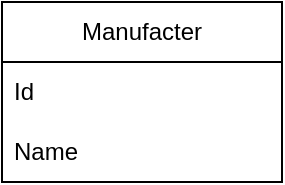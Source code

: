 <mxfile version="22.1.21" type="device">
  <diagram name="Страница — 1" id="GjnTsJvylyH19HffZdgb">
    <mxGraphModel dx="1132" dy="790" grid="1" gridSize="10" guides="1" tooltips="1" connect="1" arrows="1" fold="1" page="1" pageScale="1" pageWidth="827" pageHeight="1169" math="0" shadow="0">
      <root>
        <mxCell id="0" />
        <mxCell id="1" parent="0" />
        <mxCell id="6rsjBJ5TB_ZN7EYNwDty-6" value="Manufacter" style="swimlane;fontStyle=0;childLayout=stackLayout;horizontal=1;startSize=30;horizontalStack=0;resizeParent=1;resizeParentMax=0;resizeLast=0;collapsible=1;marginBottom=0;whiteSpace=wrap;html=1;" vertex="1" parent="1">
          <mxGeometry x="30" y="60" width="140" height="90" as="geometry" />
        </mxCell>
        <mxCell id="6rsjBJ5TB_ZN7EYNwDty-7" value="Id" style="text;strokeColor=none;fillColor=none;align=left;verticalAlign=middle;spacingLeft=4;spacingRight=4;overflow=hidden;points=[[0,0.5],[1,0.5]];portConstraint=eastwest;rotatable=0;whiteSpace=wrap;html=1;" vertex="1" parent="6rsjBJ5TB_ZN7EYNwDty-6">
          <mxGeometry y="30" width="140" height="30" as="geometry" />
        </mxCell>
        <mxCell id="6rsjBJ5TB_ZN7EYNwDty-8" value="Name" style="text;strokeColor=none;fillColor=none;align=left;verticalAlign=middle;spacingLeft=4;spacingRight=4;overflow=hidden;points=[[0,0.5],[1,0.5]];portConstraint=eastwest;rotatable=0;whiteSpace=wrap;html=1;" vertex="1" parent="6rsjBJ5TB_ZN7EYNwDty-6">
          <mxGeometry y="60" width="140" height="30" as="geometry" />
        </mxCell>
      </root>
    </mxGraphModel>
  </diagram>
</mxfile>
